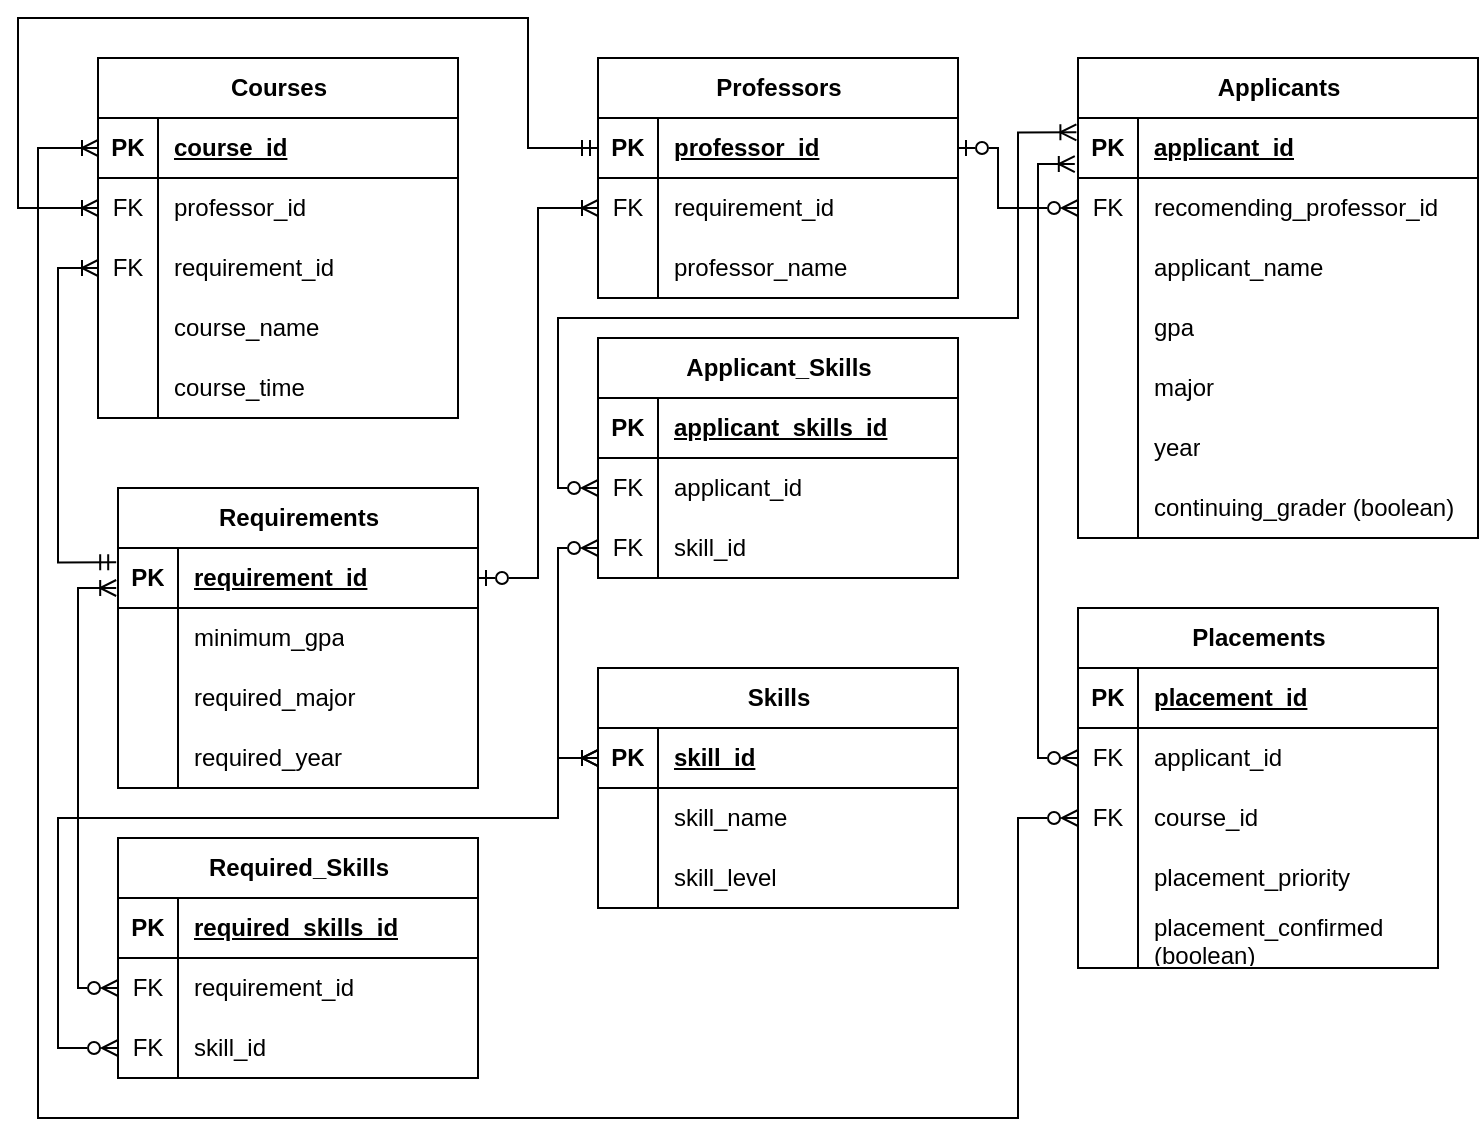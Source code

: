 <mxfile version="26.0.15">
  <diagram name="Page-1" id="e56a1550-8fbb-45ad-956c-1786394a9013">
    <mxGraphModel dx="1195" dy="622" grid="1" gridSize="10" guides="1" tooltips="1" connect="1" arrows="1" fold="1" page="1" pageScale="1" pageWidth="1100" pageHeight="850" background="none" math="0" shadow="0">
      <root>
        <mxCell id="0" />
        <mxCell id="1" parent="0" />
        <mxCell id="yw-YF5PgR2pepwfGIjrd-1" value="Courses" style="shape=table;startSize=30;container=1;collapsible=1;childLayout=tableLayout;fixedRows=1;rowLines=0;fontStyle=1;align=center;resizeLast=1;html=1;" vertex="1" parent="1">
          <mxGeometry x="80" y="60" width="180" height="180" as="geometry" />
        </mxCell>
        <mxCell id="yw-YF5PgR2pepwfGIjrd-2" value="" style="shape=tableRow;horizontal=0;startSize=0;swimlaneHead=0;swimlaneBody=0;fillColor=none;collapsible=0;dropTarget=0;points=[[0,0.5],[1,0.5]];portConstraint=eastwest;top=0;left=0;right=0;bottom=1;" vertex="1" parent="yw-YF5PgR2pepwfGIjrd-1">
          <mxGeometry y="30" width="180" height="30" as="geometry" />
        </mxCell>
        <mxCell id="yw-YF5PgR2pepwfGIjrd-3" value="PK" style="shape=partialRectangle;connectable=0;fillColor=none;top=0;left=0;bottom=0;right=0;fontStyle=1;overflow=hidden;whiteSpace=wrap;html=1;" vertex="1" parent="yw-YF5PgR2pepwfGIjrd-2">
          <mxGeometry width="30" height="30" as="geometry">
            <mxRectangle width="30" height="30" as="alternateBounds" />
          </mxGeometry>
        </mxCell>
        <mxCell id="yw-YF5PgR2pepwfGIjrd-4" value="course_id" style="shape=partialRectangle;connectable=0;fillColor=none;top=0;left=0;bottom=0;right=0;align=left;spacingLeft=6;fontStyle=5;overflow=hidden;whiteSpace=wrap;html=1;" vertex="1" parent="yw-YF5PgR2pepwfGIjrd-2">
          <mxGeometry x="30" width="150" height="30" as="geometry">
            <mxRectangle width="150" height="30" as="alternateBounds" />
          </mxGeometry>
        </mxCell>
        <mxCell id="yw-YF5PgR2pepwfGIjrd-8" value="" style="shape=tableRow;horizontal=0;startSize=0;swimlaneHead=0;swimlaneBody=0;fillColor=none;collapsible=0;dropTarget=0;points=[[0,0.5],[1,0.5]];portConstraint=eastwest;top=0;left=0;right=0;bottom=0;" vertex="1" parent="yw-YF5PgR2pepwfGIjrd-1">
          <mxGeometry y="60" width="180" height="30" as="geometry" />
        </mxCell>
        <mxCell id="yw-YF5PgR2pepwfGIjrd-9" value="FK" style="shape=partialRectangle;connectable=0;fillColor=none;top=0;left=0;bottom=0;right=0;editable=1;overflow=hidden;whiteSpace=wrap;html=1;" vertex="1" parent="yw-YF5PgR2pepwfGIjrd-8">
          <mxGeometry width="30" height="30" as="geometry">
            <mxRectangle width="30" height="30" as="alternateBounds" />
          </mxGeometry>
        </mxCell>
        <mxCell id="yw-YF5PgR2pepwfGIjrd-10" value="professor_id" style="shape=partialRectangle;connectable=0;fillColor=none;top=0;left=0;bottom=0;right=0;align=left;spacingLeft=6;overflow=hidden;whiteSpace=wrap;html=1;" vertex="1" parent="yw-YF5PgR2pepwfGIjrd-8">
          <mxGeometry x="30" width="150" height="30" as="geometry">
            <mxRectangle width="150" height="30" as="alternateBounds" />
          </mxGeometry>
        </mxCell>
        <mxCell id="yw-YF5PgR2pepwfGIjrd-80" value="" style="shape=tableRow;horizontal=0;startSize=0;swimlaneHead=0;swimlaneBody=0;fillColor=none;collapsible=0;dropTarget=0;points=[[0,0.5],[1,0.5]];portConstraint=eastwest;top=0;left=0;right=0;bottom=0;" vertex="1" parent="yw-YF5PgR2pepwfGIjrd-1">
          <mxGeometry y="90" width="180" height="30" as="geometry" />
        </mxCell>
        <mxCell id="yw-YF5PgR2pepwfGIjrd-81" value="FK" style="shape=partialRectangle;connectable=0;fillColor=none;top=0;left=0;bottom=0;right=0;editable=1;overflow=hidden;whiteSpace=wrap;html=1;" vertex="1" parent="yw-YF5PgR2pepwfGIjrd-80">
          <mxGeometry width="30" height="30" as="geometry">
            <mxRectangle width="30" height="30" as="alternateBounds" />
          </mxGeometry>
        </mxCell>
        <mxCell id="yw-YF5PgR2pepwfGIjrd-82" value="requirement_id" style="shape=partialRectangle;connectable=0;fillColor=none;top=0;left=0;bottom=0;right=0;align=left;spacingLeft=6;overflow=hidden;whiteSpace=wrap;html=1;" vertex="1" parent="yw-YF5PgR2pepwfGIjrd-80">
          <mxGeometry x="30" width="150" height="30" as="geometry">
            <mxRectangle width="150" height="30" as="alternateBounds" />
          </mxGeometry>
        </mxCell>
        <mxCell id="yw-YF5PgR2pepwfGIjrd-5" value="" style="shape=tableRow;horizontal=0;startSize=0;swimlaneHead=0;swimlaneBody=0;fillColor=none;collapsible=0;dropTarget=0;points=[[0,0.5],[1,0.5]];portConstraint=eastwest;top=0;left=0;right=0;bottom=0;" vertex="1" parent="yw-YF5PgR2pepwfGIjrd-1">
          <mxGeometry y="120" width="180" height="30" as="geometry" />
        </mxCell>
        <mxCell id="yw-YF5PgR2pepwfGIjrd-6" value="" style="shape=partialRectangle;connectable=0;fillColor=none;top=0;left=0;bottom=0;right=0;editable=1;overflow=hidden;whiteSpace=wrap;html=1;" vertex="1" parent="yw-YF5PgR2pepwfGIjrd-5">
          <mxGeometry width="30" height="30" as="geometry">
            <mxRectangle width="30" height="30" as="alternateBounds" />
          </mxGeometry>
        </mxCell>
        <mxCell id="yw-YF5PgR2pepwfGIjrd-7" value="course_name" style="shape=partialRectangle;connectable=0;fillColor=none;top=0;left=0;bottom=0;right=0;align=left;spacingLeft=6;overflow=hidden;whiteSpace=wrap;html=1;" vertex="1" parent="yw-YF5PgR2pepwfGIjrd-5">
          <mxGeometry x="30" width="150" height="30" as="geometry">
            <mxRectangle width="150" height="30" as="alternateBounds" />
          </mxGeometry>
        </mxCell>
        <mxCell id="yw-YF5PgR2pepwfGIjrd-11" value="" style="shape=tableRow;horizontal=0;startSize=0;swimlaneHead=0;swimlaneBody=0;fillColor=none;collapsible=0;dropTarget=0;points=[[0,0.5],[1,0.5]];portConstraint=eastwest;top=0;left=0;right=0;bottom=0;" vertex="1" parent="yw-YF5PgR2pepwfGIjrd-1">
          <mxGeometry y="150" width="180" height="30" as="geometry" />
        </mxCell>
        <mxCell id="yw-YF5PgR2pepwfGIjrd-12" value="" style="shape=partialRectangle;connectable=0;fillColor=none;top=0;left=0;bottom=0;right=0;editable=1;overflow=hidden;whiteSpace=wrap;html=1;" vertex="1" parent="yw-YF5PgR2pepwfGIjrd-11">
          <mxGeometry width="30" height="30" as="geometry">
            <mxRectangle width="30" height="30" as="alternateBounds" />
          </mxGeometry>
        </mxCell>
        <mxCell id="yw-YF5PgR2pepwfGIjrd-13" value="course_time" style="shape=partialRectangle;connectable=0;fillColor=none;top=0;left=0;bottom=0;right=0;align=left;spacingLeft=6;overflow=hidden;whiteSpace=wrap;html=1;" vertex="1" parent="yw-YF5PgR2pepwfGIjrd-11">
          <mxGeometry x="30" width="150" height="30" as="geometry">
            <mxRectangle width="150" height="30" as="alternateBounds" />
          </mxGeometry>
        </mxCell>
        <mxCell id="yw-YF5PgR2pepwfGIjrd-14" value="Professors" style="shape=table;startSize=30;container=1;collapsible=1;childLayout=tableLayout;fixedRows=1;rowLines=0;fontStyle=1;align=center;resizeLast=1;html=1;" vertex="1" parent="1">
          <mxGeometry x="330" y="60" width="180" height="120" as="geometry" />
        </mxCell>
        <mxCell id="yw-YF5PgR2pepwfGIjrd-15" value="" style="shape=tableRow;horizontal=0;startSize=0;swimlaneHead=0;swimlaneBody=0;fillColor=none;collapsible=0;dropTarget=0;points=[[0,0.5],[1,0.5]];portConstraint=eastwest;top=0;left=0;right=0;bottom=1;" vertex="1" parent="yw-YF5PgR2pepwfGIjrd-14">
          <mxGeometry y="30" width="180" height="30" as="geometry" />
        </mxCell>
        <mxCell id="yw-YF5PgR2pepwfGIjrd-16" value="PK" style="shape=partialRectangle;connectable=0;fillColor=none;top=0;left=0;bottom=0;right=0;fontStyle=1;overflow=hidden;whiteSpace=wrap;html=1;" vertex="1" parent="yw-YF5PgR2pepwfGIjrd-15">
          <mxGeometry width="30" height="30" as="geometry">
            <mxRectangle width="30" height="30" as="alternateBounds" />
          </mxGeometry>
        </mxCell>
        <mxCell id="yw-YF5PgR2pepwfGIjrd-17" value="professor_id" style="shape=partialRectangle;connectable=0;fillColor=none;top=0;left=0;bottom=0;right=0;align=left;spacingLeft=6;fontStyle=5;overflow=hidden;whiteSpace=wrap;html=1;" vertex="1" parent="yw-YF5PgR2pepwfGIjrd-15">
          <mxGeometry x="30" width="150" height="30" as="geometry">
            <mxRectangle width="150" height="30" as="alternateBounds" />
          </mxGeometry>
        </mxCell>
        <mxCell id="yw-YF5PgR2pepwfGIjrd-21" value="" style="shape=tableRow;horizontal=0;startSize=0;swimlaneHead=0;swimlaneBody=0;fillColor=none;collapsible=0;dropTarget=0;points=[[0,0.5],[1,0.5]];portConstraint=eastwest;top=0;left=0;right=0;bottom=0;" vertex="1" parent="yw-YF5PgR2pepwfGIjrd-14">
          <mxGeometry y="60" width="180" height="30" as="geometry" />
        </mxCell>
        <mxCell id="yw-YF5PgR2pepwfGIjrd-22" value="FK" style="shape=partialRectangle;connectable=0;fillColor=none;top=0;left=0;bottom=0;right=0;editable=1;overflow=hidden;whiteSpace=wrap;html=1;" vertex="1" parent="yw-YF5PgR2pepwfGIjrd-21">
          <mxGeometry width="30" height="30" as="geometry">
            <mxRectangle width="30" height="30" as="alternateBounds" />
          </mxGeometry>
        </mxCell>
        <mxCell id="yw-YF5PgR2pepwfGIjrd-23" value="requirement_id" style="shape=partialRectangle;connectable=0;fillColor=none;top=0;left=0;bottom=0;right=0;align=left;spacingLeft=6;overflow=hidden;whiteSpace=wrap;html=1;" vertex="1" parent="yw-YF5PgR2pepwfGIjrd-21">
          <mxGeometry x="30" width="150" height="30" as="geometry">
            <mxRectangle width="150" height="30" as="alternateBounds" />
          </mxGeometry>
        </mxCell>
        <mxCell id="yw-YF5PgR2pepwfGIjrd-18" value="" style="shape=tableRow;horizontal=0;startSize=0;swimlaneHead=0;swimlaneBody=0;fillColor=none;collapsible=0;dropTarget=0;points=[[0,0.5],[1,0.5]];portConstraint=eastwest;top=0;left=0;right=0;bottom=0;" vertex="1" parent="yw-YF5PgR2pepwfGIjrd-14">
          <mxGeometry y="90" width="180" height="30" as="geometry" />
        </mxCell>
        <mxCell id="yw-YF5PgR2pepwfGIjrd-19" value="" style="shape=partialRectangle;connectable=0;fillColor=none;top=0;left=0;bottom=0;right=0;editable=1;overflow=hidden;whiteSpace=wrap;html=1;" vertex="1" parent="yw-YF5PgR2pepwfGIjrd-18">
          <mxGeometry width="30" height="30" as="geometry">
            <mxRectangle width="30" height="30" as="alternateBounds" />
          </mxGeometry>
        </mxCell>
        <mxCell id="yw-YF5PgR2pepwfGIjrd-20" value="professor_name" style="shape=partialRectangle;connectable=0;fillColor=none;top=0;left=0;bottom=0;right=0;align=left;spacingLeft=6;overflow=hidden;whiteSpace=wrap;html=1;" vertex="1" parent="yw-YF5PgR2pepwfGIjrd-18">
          <mxGeometry x="30" width="150" height="30" as="geometry">
            <mxRectangle width="150" height="30" as="alternateBounds" />
          </mxGeometry>
        </mxCell>
        <mxCell id="yw-YF5PgR2pepwfGIjrd-27" value="Applicants" style="shape=table;startSize=30;container=1;collapsible=1;childLayout=tableLayout;fixedRows=1;rowLines=0;fontStyle=1;align=center;resizeLast=1;html=1;" vertex="1" parent="1">
          <mxGeometry x="570" y="60" width="200" height="240" as="geometry" />
        </mxCell>
        <mxCell id="yw-YF5PgR2pepwfGIjrd-28" value="" style="shape=tableRow;horizontal=0;startSize=0;swimlaneHead=0;swimlaneBody=0;fillColor=none;collapsible=0;dropTarget=0;points=[[0,0.5],[1,0.5]];portConstraint=eastwest;top=0;left=0;right=0;bottom=1;" vertex="1" parent="yw-YF5PgR2pepwfGIjrd-27">
          <mxGeometry y="30" width="200" height="30" as="geometry" />
        </mxCell>
        <mxCell id="yw-YF5PgR2pepwfGIjrd-29" value="PK" style="shape=partialRectangle;connectable=0;fillColor=none;top=0;left=0;bottom=0;right=0;fontStyle=1;overflow=hidden;whiteSpace=wrap;html=1;" vertex="1" parent="yw-YF5PgR2pepwfGIjrd-28">
          <mxGeometry width="30" height="30" as="geometry">
            <mxRectangle width="30" height="30" as="alternateBounds" />
          </mxGeometry>
        </mxCell>
        <mxCell id="yw-YF5PgR2pepwfGIjrd-30" value="applicant_id" style="shape=partialRectangle;connectable=0;fillColor=none;top=0;left=0;bottom=0;right=0;align=left;spacingLeft=6;fontStyle=5;overflow=hidden;whiteSpace=wrap;html=1;" vertex="1" parent="yw-YF5PgR2pepwfGIjrd-28">
          <mxGeometry x="30" width="170" height="30" as="geometry">
            <mxRectangle width="170" height="30" as="alternateBounds" />
          </mxGeometry>
        </mxCell>
        <mxCell id="yw-YF5PgR2pepwfGIjrd-31" value="" style="shape=tableRow;horizontal=0;startSize=0;swimlaneHead=0;swimlaneBody=0;fillColor=none;collapsible=0;dropTarget=0;points=[[0,0.5],[1,0.5]];portConstraint=eastwest;top=0;left=0;right=0;bottom=0;" vertex="1" parent="yw-YF5PgR2pepwfGIjrd-27">
          <mxGeometry y="60" width="200" height="30" as="geometry" />
        </mxCell>
        <mxCell id="yw-YF5PgR2pepwfGIjrd-32" value="FK" style="shape=partialRectangle;connectable=0;fillColor=none;top=0;left=0;bottom=0;right=0;editable=1;overflow=hidden;whiteSpace=wrap;html=1;" vertex="1" parent="yw-YF5PgR2pepwfGIjrd-31">
          <mxGeometry width="30" height="30" as="geometry">
            <mxRectangle width="30" height="30" as="alternateBounds" />
          </mxGeometry>
        </mxCell>
        <mxCell id="yw-YF5PgR2pepwfGIjrd-33" value="recomending_professor_id" style="shape=partialRectangle;connectable=0;fillColor=none;top=0;left=0;bottom=0;right=0;align=left;spacingLeft=6;overflow=hidden;whiteSpace=wrap;html=1;" vertex="1" parent="yw-YF5PgR2pepwfGIjrd-31">
          <mxGeometry x="30" width="170" height="30" as="geometry">
            <mxRectangle width="170" height="30" as="alternateBounds" />
          </mxGeometry>
        </mxCell>
        <mxCell id="yw-YF5PgR2pepwfGIjrd-34" value="" style="shape=tableRow;horizontal=0;startSize=0;swimlaneHead=0;swimlaneBody=0;fillColor=none;collapsible=0;dropTarget=0;points=[[0,0.5],[1,0.5]];portConstraint=eastwest;top=0;left=0;right=0;bottom=0;" vertex="1" parent="yw-YF5PgR2pepwfGIjrd-27">
          <mxGeometry y="90" width="200" height="30" as="geometry" />
        </mxCell>
        <mxCell id="yw-YF5PgR2pepwfGIjrd-35" value="" style="shape=partialRectangle;connectable=0;fillColor=none;top=0;left=0;bottom=0;right=0;editable=1;overflow=hidden;whiteSpace=wrap;html=1;" vertex="1" parent="yw-YF5PgR2pepwfGIjrd-34">
          <mxGeometry width="30" height="30" as="geometry">
            <mxRectangle width="30" height="30" as="alternateBounds" />
          </mxGeometry>
        </mxCell>
        <mxCell id="yw-YF5PgR2pepwfGIjrd-36" value="applicant_name" style="shape=partialRectangle;connectable=0;fillColor=none;top=0;left=0;bottom=0;right=0;align=left;spacingLeft=6;overflow=hidden;whiteSpace=wrap;html=1;" vertex="1" parent="yw-YF5PgR2pepwfGIjrd-34">
          <mxGeometry x="30" width="170" height="30" as="geometry">
            <mxRectangle width="170" height="30" as="alternateBounds" />
          </mxGeometry>
        </mxCell>
        <mxCell id="yw-YF5PgR2pepwfGIjrd-37" value="" style="shape=tableRow;horizontal=0;startSize=0;swimlaneHead=0;swimlaneBody=0;fillColor=none;collapsible=0;dropTarget=0;points=[[0,0.5],[1,0.5]];portConstraint=eastwest;top=0;left=0;right=0;bottom=0;" vertex="1" parent="yw-YF5PgR2pepwfGIjrd-27">
          <mxGeometry y="120" width="200" height="30" as="geometry" />
        </mxCell>
        <mxCell id="yw-YF5PgR2pepwfGIjrd-38" value="" style="shape=partialRectangle;connectable=0;fillColor=none;top=0;left=0;bottom=0;right=0;editable=1;overflow=hidden;whiteSpace=wrap;html=1;" vertex="1" parent="yw-YF5PgR2pepwfGIjrd-37">
          <mxGeometry width="30" height="30" as="geometry">
            <mxRectangle width="30" height="30" as="alternateBounds" />
          </mxGeometry>
        </mxCell>
        <mxCell id="yw-YF5PgR2pepwfGIjrd-39" value="gpa" style="shape=partialRectangle;connectable=0;fillColor=none;top=0;left=0;bottom=0;right=0;align=left;spacingLeft=6;overflow=hidden;whiteSpace=wrap;html=1;" vertex="1" parent="yw-YF5PgR2pepwfGIjrd-37">
          <mxGeometry x="30" width="170" height="30" as="geometry">
            <mxRectangle width="170" height="30" as="alternateBounds" />
          </mxGeometry>
        </mxCell>
        <mxCell id="yw-YF5PgR2pepwfGIjrd-99" value="" style="shape=tableRow;horizontal=0;startSize=0;swimlaneHead=0;swimlaneBody=0;fillColor=none;collapsible=0;dropTarget=0;points=[[0,0.5],[1,0.5]];portConstraint=eastwest;top=0;left=0;right=0;bottom=0;" vertex="1" parent="yw-YF5PgR2pepwfGIjrd-27">
          <mxGeometry y="150" width="200" height="30" as="geometry" />
        </mxCell>
        <mxCell id="yw-YF5PgR2pepwfGIjrd-100" value="" style="shape=partialRectangle;connectable=0;fillColor=none;top=0;left=0;bottom=0;right=0;editable=1;overflow=hidden;whiteSpace=wrap;html=1;" vertex="1" parent="yw-YF5PgR2pepwfGIjrd-99">
          <mxGeometry width="30" height="30" as="geometry">
            <mxRectangle width="30" height="30" as="alternateBounds" />
          </mxGeometry>
        </mxCell>
        <mxCell id="yw-YF5PgR2pepwfGIjrd-101" value="major" style="shape=partialRectangle;connectable=0;fillColor=none;top=0;left=0;bottom=0;right=0;align=left;spacingLeft=6;overflow=hidden;whiteSpace=wrap;html=1;" vertex="1" parent="yw-YF5PgR2pepwfGIjrd-99">
          <mxGeometry x="30" width="170" height="30" as="geometry">
            <mxRectangle width="170" height="30" as="alternateBounds" />
          </mxGeometry>
        </mxCell>
        <mxCell id="yw-YF5PgR2pepwfGIjrd-102" value="" style="shape=tableRow;horizontal=0;startSize=0;swimlaneHead=0;swimlaneBody=0;fillColor=none;collapsible=0;dropTarget=0;points=[[0,0.5],[1,0.5]];portConstraint=eastwest;top=0;left=0;right=0;bottom=0;" vertex="1" parent="yw-YF5PgR2pepwfGIjrd-27">
          <mxGeometry y="180" width="200" height="30" as="geometry" />
        </mxCell>
        <mxCell id="yw-YF5PgR2pepwfGIjrd-103" value="" style="shape=partialRectangle;connectable=0;fillColor=none;top=0;left=0;bottom=0;right=0;editable=1;overflow=hidden;whiteSpace=wrap;html=1;" vertex="1" parent="yw-YF5PgR2pepwfGIjrd-102">
          <mxGeometry width="30" height="30" as="geometry">
            <mxRectangle width="30" height="30" as="alternateBounds" />
          </mxGeometry>
        </mxCell>
        <mxCell id="yw-YF5PgR2pepwfGIjrd-104" value="year" style="shape=partialRectangle;connectable=0;fillColor=none;top=0;left=0;bottom=0;right=0;align=left;spacingLeft=6;overflow=hidden;whiteSpace=wrap;html=1;" vertex="1" parent="yw-YF5PgR2pepwfGIjrd-102">
          <mxGeometry x="30" width="170" height="30" as="geometry">
            <mxRectangle width="170" height="30" as="alternateBounds" />
          </mxGeometry>
        </mxCell>
        <mxCell id="yw-YF5PgR2pepwfGIjrd-124" value="" style="shape=tableRow;horizontal=0;startSize=0;swimlaneHead=0;swimlaneBody=0;fillColor=none;collapsible=0;dropTarget=0;points=[[0,0.5],[1,0.5]];portConstraint=eastwest;top=0;left=0;right=0;bottom=0;" vertex="1" parent="yw-YF5PgR2pepwfGIjrd-27">
          <mxGeometry y="210" width="200" height="30" as="geometry" />
        </mxCell>
        <mxCell id="yw-YF5PgR2pepwfGIjrd-125" value="" style="shape=partialRectangle;connectable=0;fillColor=none;top=0;left=0;bottom=0;right=0;editable=1;overflow=hidden;whiteSpace=wrap;html=1;" vertex="1" parent="yw-YF5PgR2pepwfGIjrd-124">
          <mxGeometry width="30" height="30" as="geometry">
            <mxRectangle width="30" height="30" as="alternateBounds" />
          </mxGeometry>
        </mxCell>
        <mxCell id="yw-YF5PgR2pepwfGIjrd-126" value="continuing_grader (boolean)" style="shape=partialRectangle;connectable=0;fillColor=none;top=0;left=0;bottom=0;right=0;align=left;spacingLeft=6;overflow=hidden;whiteSpace=wrap;html=1;" vertex="1" parent="yw-YF5PgR2pepwfGIjrd-124">
          <mxGeometry x="30" width="170" height="30" as="geometry">
            <mxRectangle width="170" height="30" as="alternateBounds" />
          </mxGeometry>
        </mxCell>
        <mxCell id="yw-YF5PgR2pepwfGIjrd-66" value="Placements" style="shape=table;startSize=30;container=1;collapsible=1;childLayout=tableLayout;fixedRows=1;rowLines=0;fontStyle=1;align=center;resizeLast=1;html=1;" vertex="1" parent="1">
          <mxGeometry x="570" y="335" width="180" height="180" as="geometry" />
        </mxCell>
        <mxCell id="yw-YF5PgR2pepwfGIjrd-67" value="" style="shape=tableRow;horizontal=0;startSize=0;swimlaneHead=0;swimlaneBody=0;fillColor=none;collapsible=0;dropTarget=0;points=[[0,0.5],[1,0.5]];portConstraint=eastwest;top=0;left=0;right=0;bottom=1;" vertex="1" parent="yw-YF5PgR2pepwfGIjrd-66">
          <mxGeometry y="30" width="180" height="30" as="geometry" />
        </mxCell>
        <mxCell id="yw-YF5PgR2pepwfGIjrd-68" value="PK" style="shape=partialRectangle;connectable=0;fillColor=none;top=0;left=0;bottom=0;right=0;fontStyle=1;overflow=hidden;whiteSpace=wrap;html=1;" vertex="1" parent="yw-YF5PgR2pepwfGIjrd-67">
          <mxGeometry width="30" height="30" as="geometry">
            <mxRectangle width="30" height="30" as="alternateBounds" />
          </mxGeometry>
        </mxCell>
        <mxCell id="yw-YF5PgR2pepwfGIjrd-69" value="placement_id" style="shape=partialRectangle;connectable=0;fillColor=none;top=0;left=0;bottom=0;right=0;align=left;spacingLeft=6;fontStyle=5;overflow=hidden;whiteSpace=wrap;html=1;" vertex="1" parent="yw-YF5PgR2pepwfGIjrd-67">
          <mxGeometry x="30" width="150" height="30" as="geometry">
            <mxRectangle width="150" height="30" as="alternateBounds" />
          </mxGeometry>
        </mxCell>
        <mxCell id="yw-YF5PgR2pepwfGIjrd-70" value="" style="shape=tableRow;horizontal=0;startSize=0;swimlaneHead=0;swimlaneBody=0;fillColor=none;collapsible=0;dropTarget=0;points=[[0,0.5],[1,0.5]];portConstraint=eastwest;top=0;left=0;right=0;bottom=0;" vertex="1" parent="yw-YF5PgR2pepwfGIjrd-66">
          <mxGeometry y="60" width="180" height="30" as="geometry" />
        </mxCell>
        <mxCell id="yw-YF5PgR2pepwfGIjrd-71" value="FK" style="shape=partialRectangle;connectable=0;fillColor=none;top=0;left=0;bottom=0;right=0;editable=1;overflow=hidden;whiteSpace=wrap;html=1;" vertex="1" parent="yw-YF5PgR2pepwfGIjrd-70">
          <mxGeometry width="30" height="30" as="geometry">
            <mxRectangle width="30" height="30" as="alternateBounds" />
          </mxGeometry>
        </mxCell>
        <mxCell id="yw-YF5PgR2pepwfGIjrd-72" value="applicant_id" style="shape=partialRectangle;connectable=0;fillColor=none;top=0;left=0;bottom=0;right=0;align=left;spacingLeft=6;overflow=hidden;whiteSpace=wrap;html=1;" vertex="1" parent="yw-YF5PgR2pepwfGIjrd-70">
          <mxGeometry x="30" width="150" height="30" as="geometry">
            <mxRectangle width="150" height="30" as="alternateBounds" />
          </mxGeometry>
        </mxCell>
        <mxCell id="yw-YF5PgR2pepwfGIjrd-73" value="" style="shape=tableRow;horizontal=0;startSize=0;swimlaneHead=0;swimlaneBody=0;fillColor=none;collapsible=0;dropTarget=0;points=[[0,0.5],[1,0.5]];portConstraint=eastwest;top=0;left=0;right=0;bottom=0;" vertex="1" parent="yw-YF5PgR2pepwfGIjrd-66">
          <mxGeometry y="90" width="180" height="30" as="geometry" />
        </mxCell>
        <mxCell id="yw-YF5PgR2pepwfGIjrd-74" value="FK" style="shape=partialRectangle;connectable=0;fillColor=none;top=0;left=0;bottom=0;right=0;editable=1;overflow=hidden;whiteSpace=wrap;html=1;" vertex="1" parent="yw-YF5PgR2pepwfGIjrd-73">
          <mxGeometry width="30" height="30" as="geometry">
            <mxRectangle width="30" height="30" as="alternateBounds" />
          </mxGeometry>
        </mxCell>
        <mxCell id="yw-YF5PgR2pepwfGIjrd-75" value="course_id" style="shape=partialRectangle;connectable=0;fillColor=none;top=0;left=0;bottom=0;right=0;align=left;spacingLeft=6;overflow=hidden;whiteSpace=wrap;html=1;" vertex="1" parent="yw-YF5PgR2pepwfGIjrd-73">
          <mxGeometry x="30" width="150" height="30" as="geometry">
            <mxRectangle width="150" height="30" as="alternateBounds" />
          </mxGeometry>
        </mxCell>
        <mxCell id="yw-YF5PgR2pepwfGIjrd-76" value="" style="shape=tableRow;horizontal=0;startSize=0;swimlaneHead=0;swimlaneBody=0;fillColor=none;collapsible=0;dropTarget=0;points=[[0,0.5],[1,0.5]];portConstraint=eastwest;top=0;left=0;right=0;bottom=0;" vertex="1" parent="yw-YF5PgR2pepwfGIjrd-66">
          <mxGeometry y="120" width="180" height="30" as="geometry" />
        </mxCell>
        <mxCell id="yw-YF5PgR2pepwfGIjrd-77" value="" style="shape=partialRectangle;connectable=0;fillColor=none;top=0;left=0;bottom=0;right=0;editable=1;overflow=hidden;whiteSpace=wrap;html=1;" vertex="1" parent="yw-YF5PgR2pepwfGIjrd-76">
          <mxGeometry width="30" height="30" as="geometry">
            <mxRectangle width="30" height="30" as="alternateBounds" />
          </mxGeometry>
        </mxCell>
        <mxCell id="yw-YF5PgR2pepwfGIjrd-78" value="placement_priority" style="shape=partialRectangle;connectable=0;fillColor=none;top=0;left=0;bottom=0;right=0;align=left;spacingLeft=6;overflow=hidden;whiteSpace=wrap;html=1;" vertex="1" parent="yw-YF5PgR2pepwfGIjrd-76">
          <mxGeometry x="30" width="150" height="30" as="geometry">
            <mxRectangle width="150" height="30" as="alternateBounds" />
          </mxGeometry>
        </mxCell>
        <mxCell id="yw-YF5PgR2pepwfGIjrd-136" value="" style="shape=tableRow;horizontal=0;startSize=0;swimlaneHead=0;swimlaneBody=0;fillColor=none;collapsible=0;dropTarget=0;points=[[0,0.5],[1,0.5]];portConstraint=eastwest;top=0;left=0;right=0;bottom=0;" vertex="1" parent="yw-YF5PgR2pepwfGIjrd-66">
          <mxGeometry y="150" width="180" height="30" as="geometry" />
        </mxCell>
        <mxCell id="yw-YF5PgR2pepwfGIjrd-137" value="" style="shape=partialRectangle;connectable=0;fillColor=none;top=0;left=0;bottom=0;right=0;editable=1;overflow=hidden;whiteSpace=wrap;html=1;" vertex="1" parent="yw-YF5PgR2pepwfGIjrd-136">
          <mxGeometry width="30" height="30" as="geometry">
            <mxRectangle width="30" height="30" as="alternateBounds" />
          </mxGeometry>
        </mxCell>
        <mxCell id="yw-YF5PgR2pepwfGIjrd-138" value="placement_confirmed (boolean)" style="shape=partialRectangle;connectable=0;fillColor=none;top=0;left=0;bottom=0;right=0;align=left;spacingLeft=6;overflow=hidden;whiteSpace=wrap;html=1;" vertex="1" parent="yw-YF5PgR2pepwfGIjrd-136">
          <mxGeometry x="30" width="150" height="30" as="geometry">
            <mxRectangle width="150" height="30" as="alternateBounds" />
          </mxGeometry>
        </mxCell>
        <mxCell id="yw-YF5PgR2pepwfGIjrd-83" value="Requirements" style="shape=table;startSize=30;container=1;collapsible=1;childLayout=tableLayout;fixedRows=1;rowLines=0;fontStyle=1;align=center;resizeLast=1;html=1;" vertex="1" parent="1">
          <mxGeometry x="90" y="275" width="180" height="150" as="geometry" />
        </mxCell>
        <mxCell id="yw-YF5PgR2pepwfGIjrd-84" value="" style="shape=tableRow;horizontal=0;startSize=0;swimlaneHead=0;swimlaneBody=0;fillColor=none;collapsible=0;dropTarget=0;points=[[0,0.5],[1,0.5]];portConstraint=eastwest;top=0;left=0;right=0;bottom=1;" vertex="1" parent="yw-YF5PgR2pepwfGIjrd-83">
          <mxGeometry y="30" width="180" height="30" as="geometry" />
        </mxCell>
        <mxCell id="yw-YF5PgR2pepwfGIjrd-85" value="PK" style="shape=partialRectangle;connectable=0;fillColor=none;top=0;left=0;bottom=0;right=0;fontStyle=1;overflow=hidden;whiteSpace=wrap;html=1;" vertex="1" parent="yw-YF5PgR2pepwfGIjrd-84">
          <mxGeometry width="30" height="30" as="geometry">
            <mxRectangle width="30" height="30" as="alternateBounds" />
          </mxGeometry>
        </mxCell>
        <mxCell id="yw-YF5PgR2pepwfGIjrd-86" value="requirement_id" style="shape=partialRectangle;connectable=0;fillColor=none;top=0;left=0;bottom=0;right=0;align=left;spacingLeft=6;fontStyle=5;overflow=hidden;whiteSpace=wrap;html=1;" vertex="1" parent="yw-YF5PgR2pepwfGIjrd-84">
          <mxGeometry x="30" width="150" height="30" as="geometry">
            <mxRectangle width="150" height="30" as="alternateBounds" />
          </mxGeometry>
        </mxCell>
        <mxCell id="yw-YF5PgR2pepwfGIjrd-87" value="" style="shape=tableRow;horizontal=0;startSize=0;swimlaneHead=0;swimlaneBody=0;fillColor=none;collapsible=0;dropTarget=0;points=[[0,0.5],[1,0.5]];portConstraint=eastwest;top=0;left=0;right=0;bottom=0;" vertex="1" parent="yw-YF5PgR2pepwfGIjrd-83">
          <mxGeometry y="60" width="180" height="30" as="geometry" />
        </mxCell>
        <mxCell id="yw-YF5PgR2pepwfGIjrd-88" value="" style="shape=partialRectangle;connectable=0;fillColor=none;top=0;left=0;bottom=0;right=0;editable=1;overflow=hidden;whiteSpace=wrap;html=1;" vertex="1" parent="yw-YF5PgR2pepwfGIjrd-87">
          <mxGeometry width="30" height="30" as="geometry">
            <mxRectangle width="30" height="30" as="alternateBounds" />
          </mxGeometry>
        </mxCell>
        <mxCell id="yw-YF5PgR2pepwfGIjrd-89" value="minimum_gpa" style="shape=partialRectangle;connectable=0;fillColor=none;top=0;left=0;bottom=0;right=0;align=left;spacingLeft=6;overflow=hidden;whiteSpace=wrap;html=1;" vertex="1" parent="yw-YF5PgR2pepwfGIjrd-87">
          <mxGeometry x="30" width="150" height="30" as="geometry">
            <mxRectangle width="150" height="30" as="alternateBounds" />
          </mxGeometry>
        </mxCell>
        <mxCell id="yw-YF5PgR2pepwfGIjrd-90" value="" style="shape=tableRow;horizontal=0;startSize=0;swimlaneHead=0;swimlaneBody=0;fillColor=none;collapsible=0;dropTarget=0;points=[[0,0.5],[1,0.5]];portConstraint=eastwest;top=0;left=0;right=0;bottom=0;" vertex="1" parent="yw-YF5PgR2pepwfGIjrd-83">
          <mxGeometry y="90" width="180" height="30" as="geometry" />
        </mxCell>
        <mxCell id="yw-YF5PgR2pepwfGIjrd-91" value="" style="shape=partialRectangle;connectable=0;fillColor=none;top=0;left=0;bottom=0;right=0;editable=1;overflow=hidden;whiteSpace=wrap;html=1;" vertex="1" parent="yw-YF5PgR2pepwfGIjrd-90">
          <mxGeometry width="30" height="30" as="geometry">
            <mxRectangle width="30" height="30" as="alternateBounds" />
          </mxGeometry>
        </mxCell>
        <mxCell id="yw-YF5PgR2pepwfGIjrd-92" value="required_major" style="shape=partialRectangle;connectable=0;fillColor=none;top=0;left=0;bottom=0;right=0;align=left;spacingLeft=6;overflow=hidden;whiteSpace=wrap;html=1;" vertex="1" parent="yw-YF5PgR2pepwfGIjrd-90">
          <mxGeometry x="30" width="150" height="30" as="geometry">
            <mxRectangle width="150" height="30" as="alternateBounds" />
          </mxGeometry>
        </mxCell>
        <mxCell id="yw-YF5PgR2pepwfGIjrd-93" value="" style="shape=tableRow;horizontal=0;startSize=0;swimlaneHead=0;swimlaneBody=0;fillColor=none;collapsible=0;dropTarget=0;points=[[0,0.5],[1,0.5]];portConstraint=eastwest;top=0;left=0;right=0;bottom=0;" vertex="1" parent="yw-YF5PgR2pepwfGIjrd-83">
          <mxGeometry y="120" width="180" height="30" as="geometry" />
        </mxCell>
        <mxCell id="yw-YF5PgR2pepwfGIjrd-94" value="" style="shape=partialRectangle;connectable=0;fillColor=none;top=0;left=0;bottom=0;right=0;editable=1;overflow=hidden;whiteSpace=wrap;html=1;" vertex="1" parent="yw-YF5PgR2pepwfGIjrd-93">
          <mxGeometry width="30" height="30" as="geometry">
            <mxRectangle width="30" height="30" as="alternateBounds" />
          </mxGeometry>
        </mxCell>
        <mxCell id="yw-YF5PgR2pepwfGIjrd-95" value="required_year" style="shape=partialRectangle;connectable=0;fillColor=none;top=0;left=0;bottom=0;right=0;align=left;spacingLeft=6;overflow=hidden;whiteSpace=wrap;html=1;" vertex="1" parent="yw-YF5PgR2pepwfGIjrd-93">
          <mxGeometry x="30" width="150" height="30" as="geometry">
            <mxRectangle width="150" height="30" as="alternateBounds" />
          </mxGeometry>
        </mxCell>
        <mxCell id="yw-YF5PgR2pepwfGIjrd-130" style="edgeStyle=orthogonalEdgeStyle;rounded=0;orthogonalLoop=1;jettySize=auto;html=1;exitX=0;exitY=0.5;exitDx=0;exitDy=0;entryX=0;entryY=0.5;entryDx=0;entryDy=0;endArrow=ERmandOne;endFill=0;startArrow=ERoneToMany;startFill=0;" edge="1" parent="1" source="yw-YF5PgR2pepwfGIjrd-8" target="yw-YF5PgR2pepwfGIjrd-15">
          <mxGeometry relative="1" as="geometry">
            <Array as="points">
              <mxPoint x="40" y="135" />
              <mxPoint x="40" y="40" />
              <mxPoint x="295" y="40" />
              <mxPoint x="295" y="105" />
            </Array>
          </mxGeometry>
        </mxCell>
        <mxCell id="yw-YF5PgR2pepwfGIjrd-131" style="edgeStyle=orthogonalEdgeStyle;rounded=0;orthogonalLoop=1;jettySize=auto;html=1;exitX=0;exitY=0.5;exitDx=0;exitDy=0;entryX=-0.005;entryY=0.239;entryDx=0;entryDy=0;startArrow=ERoneToMany;startFill=0;endArrow=ERmandOne;endFill=0;entryPerimeter=0;" edge="1" parent="1" source="yw-YF5PgR2pepwfGIjrd-80" target="yw-YF5PgR2pepwfGIjrd-84">
          <mxGeometry relative="1" as="geometry">
            <Array as="points">
              <mxPoint x="60" y="165" />
              <mxPoint x="60" y="312" />
            </Array>
          </mxGeometry>
        </mxCell>
        <mxCell id="yw-YF5PgR2pepwfGIjrd-132" style="edgeStyle=orthogonalEdgeStyle;rounded=0;orthogonalLoop=1;jettySize=auto;html=1;exitX=0;exitY=0.5;exitDx=0;exitDy=0;entryX=1;entryY=0.5;entryDx=0;entryDy=0;startArrow=ERoneToMany;startFill=0;endArrow=ERzeroToOne;endFill=0;" edge="1" parent="1" source="yw-YF5PgR2pepwfGIjrd-21" target="yw-YF5PgR2pepwfGIjrd-84">
          <mxGeometry relative="1" as="geometry">
            <Array as="points">
              <mxPoint x="300" y="135" />
              <mxPoint x="300" y="320" />
            </Array>
          </mxGeometry>
        </mxCell>
        <mxCell id="yw-YF5PgR2pepwfGIjrd-133" style="edgeStyle=orthogonalEdgeStyle;rounded=0;orthogonalLoop=1;jettySize=auto;html=1;exitX=0;exitY=0.5;exitDx=0;exitDy=0;entryX=-0.008;entryY=0.767;entryDx=0;entryDy=0;endArrow=ERoneToMany;endFill=0;startArrow=ERzeroToMany;startFill=0;entryPerimeter=0;" edge="1" parent="1" source="yw-YF5PgR2pepwfGIjrd-70" target="yw-YF5PgR2pepwfGIjrd-28">
          <mxGeometry relative="1" as="geometry" />
        </mxCell>
        <mxCell id="yw-YF5PgR2pepwfGIjrd-134" style="edgeStyle=orthogonalEdgeStyle;rounded=0;orthogonalLoop=1;jettySize=auto;html=1;exitX=0;exitY=0.5;exitDx=0;exitDy=0;entryX=0;entryY=0.5;entryDx=0;entryDy=0;startArrow=ERzeroToMany;startFill=0;endArrow=ERoneToMany;endFill=0;" edge="1" parent="1" source="yw-YF5PgR2pepwfGIjrd-73" target="yw-YF5PgR2pepwfGIjrd-2">
          <mxGeometry relative="1" as="geometry">
            <Array as="points">
              <mxPoint x="540" y="440" />
              <mxPoint x="540" y="590" />
              <mxPoint x="50" y="590" />
              <mxPoint x="50" y="105" />
            </Array>
          </mxGeometry>
        </mxCell>
        <mxCell id="yw-YF5PgR2pepwfGIjrd-135" style="edgeStyle=orthogonalEdgeStyle;rounded=0;orthogonalLoop=1;jettySize=auto;html=1;exitX=0;exitY=0.5;exitDx=0;exitDy=0;entryX=1;entryY=0.5;entryDx=0;entryDy=0;endArrow=ERzeroToOne;endFill=0;startArrow=ERzeroToMany;startFill=0;" edge="1" parent="1" source="yw-YF5PgR2pepwfGIjrd-31" target="yw-YF5PgR2pepwfGIjrd-15">
          <mxGeometry relative="1" as="geometry">
            <Array as="points">
              <mxPoint x="530" y="135" />
              <mxPoint x="530" y="105" />
            </Array>
          </mxGeometry>
        </mxCell>
        <mxCell id="yw-YF5PgR2pepwfGIjrd-155" value="Skills" style="shape=table;startSize=30;container=1;collapsible=1;childLayout=tableLayout;fixedRows=1;rowLines=0;fontStyle=1;align=center;resizeLast=1;html=1;" vertex="1" parent="1">
          <mxGeometry x="330" y="365" width="180" height="120" as="geometry" />
        </mxCell>
        <mxCell id="yw-YF5PgR2pepwfGIjrd-156" value="" style="shape=tableRow;horizontal=0;startSize=0;swimlaneHead=0;swimlaneBody=0;fillColor=none;collapsible=0;dropTarget=0;points=[[0,0.5],[1,0.5]];portConstraint=eastwest;top=0;left=0;right=0;bottom=1;" vertex="1" parent="yw-YF5PgR2pepwfGIjrd-155">
          <mxGeometry y="30" width="180" height="30" as="geometry" />
        </mxCell>
        <mxCell id="yw-YF5PgR2pepwfGIjrd-157" value="PK" style="shape=partialRectangle;connectable=0;fillColor=none;top=0;left=0;bottom=0;right=0;fontStyle=1;overflow=hidden;whiteSpace=wrap;html=1;" vertex="1" parent="yw-YF5PgR2pepwfGIjrd-156">
          <mxGeometry width="30" height="30" as="geometry">
            <mxRectangle width="30" height="30" as="alternateBounds" />
          </mxGeometry>
        </mxCell>
        <mxCell id="yw-YF5PgR2pepwfGIjrd-158" value="skill_id" style="shape=partialRectangle;connectable=0;fillColor=none;top=0;left=0;bottom=0;right=0;align=left;spacingLeft=6;fontStyle=5;overflow=hidden;whiteSpace=wrap;html=1;" vertex="1" parent="yw-YF5PgR2pepwfGIjrd-156">
          <mxGeometry x="30" width="150" height="30" as="geometry">
            <mxRectangle width="150" height="30" as="alternateBounds" />
          </mxGeometry>
        </mxCell>
        <mxCell id="yw-YF5PgR2pepwfGIjrd-162" value="" style="shape=tableRow;horizontal=0;startSize=0;swimlaneHead=0;swimlaneBody=0;fillColor=none;collapsible=0;dropTarget=0;points=[[0,0.5],[1,0.5]];portConstraint=eastwest;top=0;left=0;right=0;bottom=0;" vertex="1" parent="yw-YF5PgR2pepwfGIjrd-155">
          <mxGeometry y="60" width="180" height="30" as="geometry" />
        </mxCell>
        <mxCell id="yw-YF5PgR2pepwfGIjrd-163" value="" style="shape=partialRectangle;connectable=0;fillColor=none;top=0;left=0;bottom=0;right=0;editable=1;overflow=hidden;whiteSpace=wrap;html=1;" vertex="1" parent="yw-YF5PgR2pepwfGIjrd-162">
          <mxGeometry width="30" height="30" as="geometry">
            <mxRectangle width="30" height="30" as="alternateBounds" />
          </mxGeometry>
        </mxCell>
        <mxCell id="yw-YF5PgR2pepwfGIjrd-164" value="skill_name" style="shape=partialRectangle;connectable=0;fillColor=none;top=0;left=0;bottom=0;right=0;align=left;spacingLeft=6;overflow=hidden;whiteSpace=wrap;html=1;" vertex="1" parent="yw-YF5PgR2pepwfGIjrd-162">
          <mxGeometry x="30" width="150" height="30" as="geometry">
            <mxRectangle width="150" height="30" as="alternateBounds" />
          </mxGeometry>
        </mxCell>
        <mxCell id="yw-YF5PgR2pepwfGIjrd-165" value="" style="shape=tableRow;horizontal=0;startSize=0;swimlaneHead=0;swimlaneBody=0;fillColor=none;collapsible=0;dropTarget=0;points=[[0,0.5],[1,0.5]];portConstraint=eastwest;top=0;left=0;right=0;bottom=0;" vertex="1" parent="yw-YF5PgR2pepwfGIjrd-155">
          <mxGeometry y="90" width="180" height="30" as="geometry" />
        </mxCell>
        <mxCell id="yw-YF5PgR2pepwfGIjrd-166" value="" style="shape=partialRectangle;connectable=0;fillColor=none;top=0;left=0;bottom=0;right=0;editable=1;overflow=hidden;whiteSpace=wrap;html=1;" vertex="1" parent="yw-YF5PgR2pepwfGIjrd-165">
          <mxGeometry width="30" height="30" as="geometry">
            <mxRectangle width="30" height="30" as="alternateBounds" />
          </mxGeometry>
        </mxCell>
        <mxCell id="yw-YF5PgR2pepwfGIjrd-167" value="skill_level" style="shape=partialRectangle;connectable=0;fillColor=none;top=0;left=0;bottom=0;right=0;align=left;spacingLeft=6;overflow=hidden;whiteSpace=wrap;html=1;" vertex="1" parent="yw-YF5PgR2pepwfGIjrd-165">
          <mxGeometry x="30" width="150" height="30" as="geometry">
            <mxRectangle width="150" height="30" as="alternateBounds" />
          </mxGeometry>
        </mxCell>
        <mxCell id="yw-YF5PgR2pepwfGIjrd-171" value="Required_Skills" style="shape=table;startSize=30;container=1;collapsible=1;childLayout=tableLayout;fixedRows=1;rowLines=0;fontStyle=1;align=center;resizeLast=1;html=1;" vertex="1" parent="1">
          <mxGeometry x="90" y="450" width="180" height="120" as="geometry" />
        </mxCell>
        <mxCell id="yw-YF5PgR2pepwfGIjrd-172" value="" style="shape=tableRow;horizontal=0;startSize=0;swimlaneHead=0;swimlaneBody=0;fillColor=none;collapsible=0;dropTarget=0;points=[[0,0.5],[1,0.5]];portConstraint=eastwest;top=0;left=0;right=0;bottom=1;" vertex="1" parent="yw-YF5PgR2pepwfGIjrd-171">
          <mxGeometry y="30" width="180" height="30" as="geometry" />
        </mxCell>
        <mxCell id="yw-YF5PgR2pepwfGIjrd-173" value="PK" style="shape=partialRectangle;connectable=0;fillColor=none;top=0;left=0;bottom=0;right=0;fontStyle=1;overflow=hidden;whiteSpace=wrap;html=1;" vertex="1" parent="yw-YF5PgR2pepwfGIjrd-172">
          <mxGeometry width="30" height="30" as="geometry">
            <mxRectangle width="30" height="30" as="alternateBounds" />
          </mxGeometry>
        </mxCell>
        <mxCell id="yw-YF5PgR2pepwfGIjrd-174" value="required_skills_id" style="shape=partialRectangle;connectable=0;fillColor=none;top=0;left=0;bottom=0;right=0;align=left;spacingLeft=6;fontStyle=5;overflow=hidden;whiteSpace=wrap;html=1;" vertex="1" parent="yw-YF5PgR2pepwfGIjrd-172">
          <mxGeometry x="30" width="150" height="30" as="geometry">
            <mxRectangle width="150" height="30" as="alternateBounds" />
          </mxGeometry>
        </mxCell>
        <mxCell id="yw-YF5PgR2pepwfGIjrd-178" value="" style="shape=tableRow;horizontal=0;startSize=0;swimlaneHead=0;swimlaneBody=0;fillColor=none;collapsible=0;dropTarget=0;points=[[0,0.5],[1,0.5]];portConstraint=eastwest;top=0;left=0;right=0;bottom=0;" vertex="1" parent="yw-YF5PgR2pepwfGIjrd-171">
          <mxGeometry y="60" width="180" height="30" as="geometry" />
        </mxCell>
        <mxCell id="yw-YF5PgR2pepwfGIjrd-179" value="FK" style="shape=partialRectangle;connectable=0;fillColor=none;top=0;left=0;bottom=0;right=0;editable=1;overflow=hidden;whiteSpace=wrap;html=1;" vertex="1" parent="yw-YF5PgR2pepwfGIjrd-178">
          <mxGeometry width="30" height="30" as="geometry">
            <mxRectangle width="30" height="30" as="alternateBounds" />
          </mxGeometry>
        </mxCell>
        <mxCell id="yw-YF5PgR2pepwfGIjrd-180" value="requirement_id" style="shape=partialRectangle;connectable=0;fillColor=none;top=0;left=0;bottom=0;right=0;align=left;spacingLeft=6;overflow=hidden;whiteSpace=wrap;html=1;" vertex="1" parent="yw-YF5PgR2pepwfGIjrd-178">
          <mxGeometry x="30" width="150" height="30" as="geometry">
            <mxRectangle width="150" height="30" as="alternateBounds" />
          </mxGeometry>
        </mxCell>
        <mxCell id="yw-YF5PgR2pepwfGIjrd-175" value="" style="shape=tableRow;horizontal=0;startSize=0;swimlaneHead=0;swimlaneBody=0;fillColor=none;collapsible=0;dropTarget=0;points=[[0,0.5],[1,0.5]];portConstraint=eastwest;top=0;left=0;right=0;bottom=0;" vertex="1" parent="yw-YF5PgR2pepwfGIjrd-171">
          <mxGeometry y="90" width="180" height="30" as="geometry" />
        </mxCell>
        <mxCell id="yw-YF5PgR2pepwfGIjrd-176" value="FK" style="shape=partialRectangle;connectable=0;fillColor=none;top=0;left=0;bottom=0;right=0;editable=1;overflow=hidden;whiteSpace=wrap;html=1;" vertex="1" parent="yw-YF5PgR2pepwfGIjrd-175">
          <mxGeometry width="30" height="30" as="geometry">
            <mxRectangle width="30" height="30" as="alternateBounds" />
          </mxGeometry>
        </mxCell>
        <mxCell id="yw-YF5PgR2pepwfGIjrd-177" value="skill_id" style="shape=partialRectangle;connectable=0;fillColor=none;top=0;left=0;bottom=0;right=0;align=left;spacingLeft=6;overflow=hidden;whiteSpace=wrap;html=1;" vertex="1" parent="yw-YF5PgR2pepwfGIjrd-175">
          <mxGeometry x="30" width="150" height="30" as="geometry">
            <mxRectangle width="150" height="30" as="alternateBounds" />
          </mxGeometry>
        </mxCell>
        <mxCell id="yw-YF5PgR2pepwfGIjrd-181" style="edgeStyle=orthogonalEdgeStyle;rounded=0;orthogonalLoop=1;jettySize=auto;html=1;exitX=0;exitY=0.5;exitDx=0;exitDy=0;entryX=-0.005;entryY=0.683;entryDx=0;entryDy=0;endArrow=ERoneToMany;endFill=0;startArrow=ERzeroToMany;startFill=0;entryPerimeter=0;" edge="1" parent="1" source="yw-YF5PgR2pepwfGIjrd-178" target="yw-YF5PgR2pepwfGIjrd-84">
          <mxGeometry relative="1" as="geometry">
            <Array as="points">
              <mxPoint x="70" y="525" />
              <mxPoint x="70" y="325" />
              <mxPoint x="89" y="325" />
            </Array>
          </mxGeometry>
        </mxCell>
        <mxCell id="yw-YF5PgR2pepwfGIjrd-182" style="edgeStyle=orthogonalEdgeStyle;rounded=0;orthogonalLoop=1;jettySize=auto;html=1;exitX=0;exitY=0.5;exitDx=0;exitDy=0;entryX=0;entryY=0.5;entryDx=0;entryDy=0;endArrow=ERoneToMany;endFill=0;startArrow=ERzeroToMany;startFill=0;" edge="1" parent="1" source="yw-YF5PgR2pepwfGIjrd-175" target="yw-YF5PgR2pepwfGIjrd-156">
          <mxGeometry relative="1" as="geometry">
            <Array as="points">
              <mxPoint x="60" y="555" />
              <mxPoint x="60" y="440" />
              <mxPoint x="310" y="440" />
              <mxPoint x="310" y="410" />
            </Array>
          </mxGeometry>
        </mxCell>
        <mxCell id="yw-YF5PgR2pepwfGIjrd-183" value="Applicant_Skills" style="shape=table;startSize=30;container=1;collapsible=1;childLayout=tableLayout;fixedRows=1;rowLines=0;fontStyle=1;align=center;resizeLast=1;html=1;" vertex="1" parent="1">
          <mxGeometry x="330" y="200" width="180" height="120" as="geometry" />
        </mxCell>
        <mxCell id="yw-YF5PgR2pepwfGIjrd-184" value="" style="shape=tableRow;horizontal=0;startSize=0;swimlaneHead=0;swimlaneBody=0;fillColor=none;collapsible=0;dropTarget=0;points=[[0,0.5],[1,0.5]];portConstraint=eastwest;top=0;left=0;right=0;bottom=1;" vertex="1" parent="yw-YF5PgR2pepwfGIjrd-183">
          <mxGeometry y="30" width="180" height="30" as="geometry" />
        </mxCell>
        <mxCell id="yw-YF5PgR2pepwfGIjrd-185" value="PK" style="shape=partialRectangle;connectable=0;fillColor=none;top=0;left=0;bottom=0;right=0;fontStyle=1;overflow=hidden;whiteSpace=wrap;html=1;" vertex="1" parent="yw-YF5PgR2pepwfGIjrd-184">
          <mxGeometry width="30" height="30" as="geometry">
            <mxRectangle width="30" height="30" as="alternateBounds" />
          </mxGeometry>
        </mxCell>
        <mxCell id="yw-YF5PgR2pepwfGIjrd-186" value="applicant_skills_id" style="shape=partialRectangle;connectable=0;fillColor=none;top=0;left=0;bottom=0;right=0;align=left;spacingLeft=6;fontStyle=5;overflow=hidden;whiteSpace=wrap;html=1;" vertex="1" parent="yw-YF5PgR2pepwfGIjrd-184">
          <mxGeometry x="30" width="150" height="30" as="geometry">
            <mxRectangle width="150" height="30" as="alternateBounds" />
          </mxGeometry>
        </mxCell>
        <mxCell id="yw-YF5PgR2pepwfGIjrd-187" value="" style="shape=tableRow;horizontal=0;startSize=0;swimlaneHead=0;swimlaneBody=0;fillColor=none;collapsible=0;dropTarget=0;points=[[0,0.5],[1,0.5]];portConstraint=eastwest;top=0;left=0;right=0;bottom=0;" vertex="1" parent="yw-YF5PgR2pepwfGIjrd-183">
          <mxGeometry y="60" width="180" height="30" as="geometry" />
        </mxCell>
        <mxCell id="yw-YF5PgR2pepwfGIjrd-188" value="FK" style="shape=partialRectangle;connectable=0;fillColor=none;top=0;left=0;bottom=0;right=0;editable=1;overflow=hidden;whiteSpace=wrap;html=1;" vertex="1" parent="yw-YF5PgR2pepwfGIjrd-187">
          <mxGeometry width="30" height="30" as="geometry">
            <mxRectangle width="30" height="30" as="alternateBounds" />
          </mxGeometry>
        </mxCell>
        <mxCell id="yw-YF5PgR2pepwfGIjrd-189" value="applicant_id" style="shape=partialRectangle;connectable=0;fillColor=none;top=0;left=0;bottom=0;right=0;align=left;spacingLeft=6;overflow=hidden;whiteSpace=wrap;html=1;" vertex="1" parent="yw-YF5PgR2pepwfGIjrd-187">
          <mxGeometry x="30" width="150" height="30" as="geometry">
            <mxRectangle width="150" height="30" as="alternateBounds" />
          </mxGeometry>
        </mxCell>
        <mxCell id="yw-YF5PgR2pepwfGIjrd-190" value="" style="shape=tableRow;horizontal=0;startSize=0;swimlaneHead=0;swimlaneBody=0;fillColor=none;collapsible=0;dropTarget=0;points=[[0,0.5],[1,0.5]];portConstraint=eastwest;top=0;left=0;right=0;bottom=0;" vertex="1" parent="yw-YF5PgR2pepwfGIjrd-183">
          <mxGeometry y="90" width="180" height="30" as="geometry" />
        </mxCell>
        <mxCell id="yw-YF5PgR2pepwfGIjrd-191" value="FK" style="shape=partialRectangle;connectable=0;fillColor=none;top=0;left=0;bottom=0;right=0;editable=1;overflow=hidden;whiteSpace=wrap;html=1;" vertex="1" parent="yw-YF5PgR2pepwfGIjrd-190">
          <mxGeometry width="30" height="30" as="geometry">
            <mxRectangle width="30" height="30" as="alternateBounds" />
          </mxGeometry>
        </mxCell>
        <mxCell id="yw-YF5PgR2pepwfGIjrd-192" value="skill_id" style="shape=partialRectangle;connectable=0;fillColor=none;top=0;left=0;bottom=0;right=0;align=left;spacingLeft=6;overflow=hidden;whiteSpace=wrap;html=1;" vertex="1" parent="yw-YF5PgR2pepwfGIjrd-190">
          <mxGeometry x="30" width="150" height="30" as="geometry">
            <mxRectangle width="150" height="30" as="alternateBounds" />
          </mxGeometry>
        </mxCell>
        <mxCell id="yw-YF5PgR2pepwfGIjrd-193" style="edgeStyle=orthogonalEdgeStyle;rounded=0;orthogonalLoop=1;jettySize=auto;html=1;exitX=0;exitY=0.5;exitDx=0;exitDy=0;entryX=-0.004;entryY=0.239;entryDx=0;entryDy=0;entryPerimeter=0;endArrow=ERoneToMany;endFill=0;startArrow=ERzeroToMany;startFill=0;" edge="1" parent="1" source="yw-YF5PgR2pepwfGIjrd-187" target="yw-YF5PgR2pepwfGIjrd-28">
          <mxGeometry relative="1" as="geometry">
            <Array as="points">
              <mxPoint x="310" y="275" />
              <mxPoint x="310" y="190" />
              <mxPoint x="540" y="190" />
              <mxPoint x="540" y="97" />
            </Array>
          </mxGeometry>
        </mxCell>
        <mxCell id="yw-YF5PgR2pepwfGIjrd-194" style="edgeStyle=orthogonalEdgeStyle;rounded=0;orthogonalLoop=1;jettySize=auto;html=1;exitX=0;exitY=0.5;exitDx=0;exitDy=0;entryX=0;entryY=0.5;entryDx=0;entryDy=0;endArrow=ERoneToMany;endFill=0;startArrow=ERzeroToMany;startFill=0;" edge="1" parent="1" source="yw-YF5PgR2pepwfGIjrd-190" target="yw-YF5PgR2pepwfGIjrd-156">
          <mxGeometry relative="1" as="geometry" />
        </mxCell>
      </root>
    </mxGraphModel>
  </diagram>
</mxfile>
